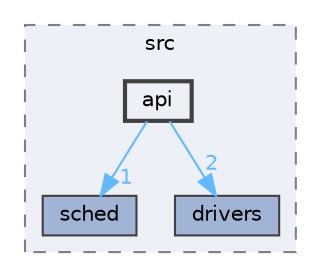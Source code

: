digraph "firmware/src/api"
{
 // LATEX_PDF_SIZE
  bgcolor="transparent";
  edge [fontname=Helvetica,fontsize=10,labelfontname=Helvetica,labelfontsize=10];
  node [fontname=Helvetica,fontsize=10,shape=box,height=0.2,width=0.4];
  compound=true
  subgraph clusterdir_c898ccd6027d5da3247aa855d21ca2cf {
    graph [ bgcolor="#edf0f7", pencolor="grey50", label="src", fontname=Helvetica,fontsize=10 style="filled,dashed", URL="dir_c898ccd6027d5da3247aa855d21ca2cf.html",tooltip=""]
  dir_7823007820cfe4d1a4ad04f11c50e251 [label="sched", fillcolor="#a2b4d6", color="grey25", style="filled", URL="dir_7823007820cfe4d1a4ad04f11c50e251.html",tooltip=""];
  dir_e200633b3c29dcc6afc0356839fb5e29 [label="drivers", fillcolor="#a2b4d6", color="grey25", style="filled", URL="dir_e200633b3c29dcc6afc0356839fb5e29.html",tooltip=""];
  dir_18ac01a18bb8b208f27c88345941c779 [label="api", fillcolor="#edf0f7", color="grey25", style="filled,bold", URL="dir_18ac01a18bb8b208f27c88345941c779.html",tooltip=""];
  }
  dir_18ac01a18bb8b208f27c88345941c779->dir_7823007820cfe4d1a4ad04f11c50e251 [headlabel="1", labeldistance=1.5 headhref="dir_000000_000003.html" href="dir_000000_000003.html" color="steelblue1" fontcolor="steelblue1"];
  dir_18ac01a18bb8b208f27c88345941c779->dir_e200633b3c29dcc6afc0356839fb5e29 [headlabel="2", labeldistance=1.5 headhref="dir_000000_000001.html" href="dir_000000_000001.html" color="steelblue1" fontcolor="steelblue1"];
}
